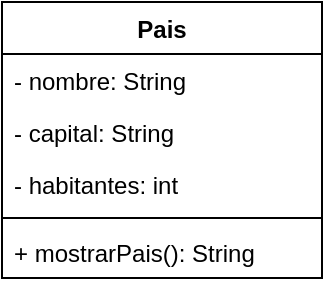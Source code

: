 <mxfile version="21.7.5" type="device">
  <diagram name="Página-1" id="Pxis7l7-h5tfZFIkc2mb">
    <mxGraphModel dx="1674" dy="836" grid="1" gridSize="10" guides="1" tooltips="1" connect="1" arrows="1" fold="1" page="1" pageScale="1" pageWidth="1169" pageHeight="827" math="0" shadow="0">
      <root>
        <mxCell id="0" />
        <mxCell id="1" parent="0" />
        <mxCell id="WGQfFeWKU2NV4_I3ADEH-5" value="Pais" style="swimlane;fontStyle=1;align=center;verticalAlign=top;childLayout=stackLayout;horizontal=1;startSize=26;horizontalStack=0;resizeParent=1;resizeParentMax=0;resizeLast=0;collapsible=1;marginBottom=0;whiteSpace=wrap;html=1;" vertex="1" parent="1">
          <mxGeometry x="290" y="90" width="160" height="138" as="geometry">
            <mxRectangle x="570" y="190" width="70" height="30" as="alternateBounds" />
          </mxGeometry>
        </mxCell>
        <mxCell id="WGQfFeWKU2NV4_I3ADEH-6" value="- nombre: String&lt;span style=&quot;white-space: pre;&quot;&gt;&#x9;&lt;/span&gt;" style="text;strokeColor=none;fillColor=none;align=left;verticalAlign=top;spacingLeft=4;spacingRight=4;overflow=hidden;rotatable=0;points=[[0,0.5],[1,0.5]];portConstraint=eastwest;whiteSpace=wrap;html=1;" vertex="1" parent="WGQfFeWKU2NV4_I3ADEH-5">
          <mxGeometry y="26" width="160" height="26" as="geometry" />
        </mxCell>
        <mxCell id="WGQfFeWKU2NV4_I3ADEH-21" value="- capital: String" style="text;strokeColor=none;fillColor=none;align=left;verticalAlign=top;spacingLeft=4;spacingRight=4;overflow=hidden;rotatable=0;points=[[0,0.5],[1,0.5]];portConstraint=eastwest;whiteSpace=wrap;html=1;" vertex="1" parent="WGQfFeWKU2NV4_I3ADEH-5">
          <mxGeometry y="52" width="160" height="26" as="geometry" />
        </mxCell>
        <mxCell id="WGQfFeWKU2NV4_I3ADEH-22" value="- habitantes: int" style="text;strokeColor=none;fillColor=none;align=left;verticalAlign=top;spacingLeft=4;spacingRight=4;overflow=hidden;rotatable=0;points=[[0,0.5],[1,0.5]];portConstraint=eastwest;whiteSpace=wrap;html=1;" vertex="1" parent="WGQfFeWKU2NV4_I3ADEH-5">
          <mxGeometry y="78" width="160" height="26" as="geometry" />
        </mxCell>
        <mxCell id="WGQfFeWKU2NV4_I3ADEH-7" value="" style="line;strokeWidth=1;fillColor=none;align=left;verticalAlign=middle;spacingTop=-1;spacingLeft=3;spacingRight=3;rotatable=0;labelPosition=right;points=[];portConstraint=eastwest;strokeColor=inherit;" vertex="1" parent="WGQfFeWKU2NV4_I3ADEH-5">
          <mxGeometry y="104" width="160" height="8" as="geometry" />
        </mxCell>
        <mxCell id="WGQfFeWKU2NV4_I3ADEH-8" value="+ mostrarPais(): String" style="text;strokeColor=none;fillColor=none;align=left;verticalAlign=top;spacingLeft=4;spacingRight=4;overflow=hidden;rotatable=0;points=[[0,0.5],[1,0.5]];portConstraint=eastwest;whiteSpace=wrap;html=1;" vertex="1" parent="WGQfFeWKU2NV4_I3ADEH-5">
          <mxGeometry y="112" width="160" height="26" as="geometry" />
        </mxCell>
      </root>
    </mxGraphModel>
  </diagram>
</mxfile>
